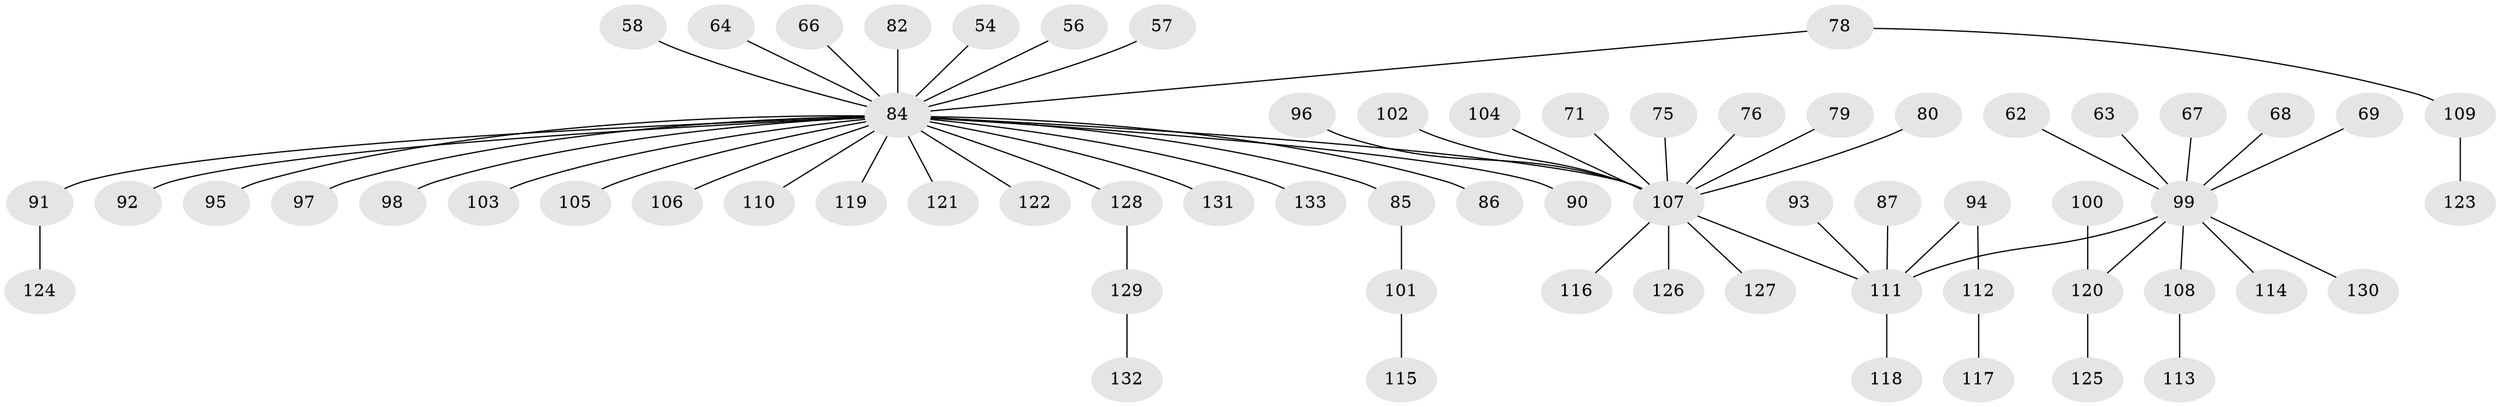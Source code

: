 // original degree distribution, {5: 0.03007518796992481, 6: 0.03759398496240601, 2: 0.24812030075187969, 4: 0.045112781954887216, 3: 0.12030075187969924, 1: 0.5112781954887218, 8: 0.007518796992481203}
// Generated by graph-tools (version 1.1) at 2025/52/03/09/25 04:52:55]
// undirected, 66 vertices, 65 edges
graph export_dot {
graph [start="1"]
  node [color=gray90,style=filled];
  54;
  56;
  57;
  58;
  62;
  63;
  64;
  66;
  67;
  68;
  69;
  71;
  75;
  76;
  78;
  79;
  80;
  82;
  84 [super="+13+44+37+38+47+74+53"];
  85 [super="+81"];
  86;
  87;
  90;
  91;
  92;
  93;
  94;
  95;
  96;
  97;
  98;
  99 [super="+30+65+51+59"];
  100;
  101;
  102;
  103;
  104 [super="+12"];
  105;
  106;
  107 [super="+41+45+35+55+73+49+72+60"];
  108;
  109;
  110;
  111 [super="+88+83"];
  112;
  113;
  114;
  115;
  116;
  117;
  118;
  119;
  120 [super="+89"];
  121;
  122;
  123;
  124;
  125;
  126;
  127;
  128;
  129;
  130;
  131;
  132;
  133;
  54 -- 84;
  56 -- 84;
  57 -- 84;
  58 -- 84;
  62 -- 99;
  63 -- 99;
  64 -- 84;
  66 -- 84;
  67 -- 99;
  68 -- 99;
  69 -- 99;
  71 -- 107;
  75 -- 107;
  76 -- 107;
  78 -- 109;
  78 -- 84;
  79 -- 107;
  80 -- 107;
  82 -- 84;
  84 -- 91;
  84 -- 133;
  84 -- 128;
  84 -- 131;
  84 -- 90;
  84 -- 95;
  84 -- 98;
  84 -- 103;
  84 -- 106;
  84 -- 122;
  84 -- 110;
  84 -- 119;
  84 -- 121;
  84 -- 86;
  84 -- 85;
  84 -- 107;
  84 -- 105;
  84 -- 97;
  84 -- 92;
  85 -- 101;
  87 -- 111;
  91 -- 124;
  93 -- 111;
  94 -- 112;
  94 -- 111;
  96 -- 107;
  99 -- 114;
  99 -- 130;
  99 -- 108;
  99 -- 120;
  99 -- 111;
  100 -- 120;
  101 -- 115;
  102 -- 107;
  104 -- 107;
  107 -- 116;
  107 -- 127;
  107 -- 126;
  107 -- 111;
  108 -- 113;
  109 -- 123;
  111 -- 118;
  112 -- 117;
  120 -- 125;
  128 -- 129;
  129 -- 132;
}
